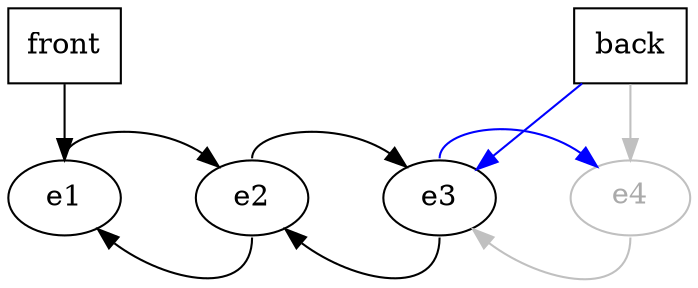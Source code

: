 digraph structs {
    graph [overlap = false]
    nodesep=.5;
    rankdir=LR;

    front [shape=rectangle]
    back [shape=rectangle]
    front -> back [weight=10 style=invis]

    e4 [color=grey label=< <font color="#aaaaaa">e4</font> > ]
    e1 -> e2 -> e3 -> e4 [color=invis weight=10]

    e1:n -> e2:nw [constraint=false]
    e2:n -> e3:nw [constraint=false]
    e3:n -> e4:nw [constraint=false color=blue]

    e4:s -> e3:se [constraint=false color=grey]
    e3:s -> e2:se [constraint=false]
    e2:s -> e1:se [constraint=false]

    front -> e1 [constraint=false]
    back -> e4 [constraint=false color=grey]
    back -> e3 [constraint=false color=blue]
    {rank = same; front; e1}
    {rank = same; back; e4}
}
